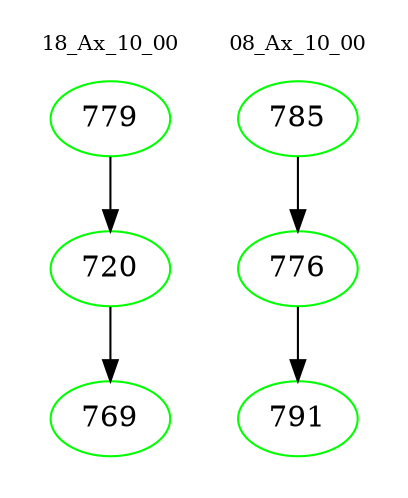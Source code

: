 digraph{
subgraph cluster_0 {
color = white
label = "18_Ax_10_00";
fontsize=10;
T0_779 [label="779", color="green"]
T0_779 -> T0_720 [color="black"]
T0_720 [label="720", color="green"]
T0_720 -> T0_769 [color="black"]
T0_769 [label="769", color="green"]
}
subgraph cluster_1 {
color = white
label = "08_Ax_10_00";
fontsize=10;
T1_785 [label="785", color="green"]
T1_785 -> T1_776 [color="black"]
T1_776 [label="776", color="green"]
T1_776 -> T1_791 [color="black"]
T1_791 [label="791", color="green"]
}
}

